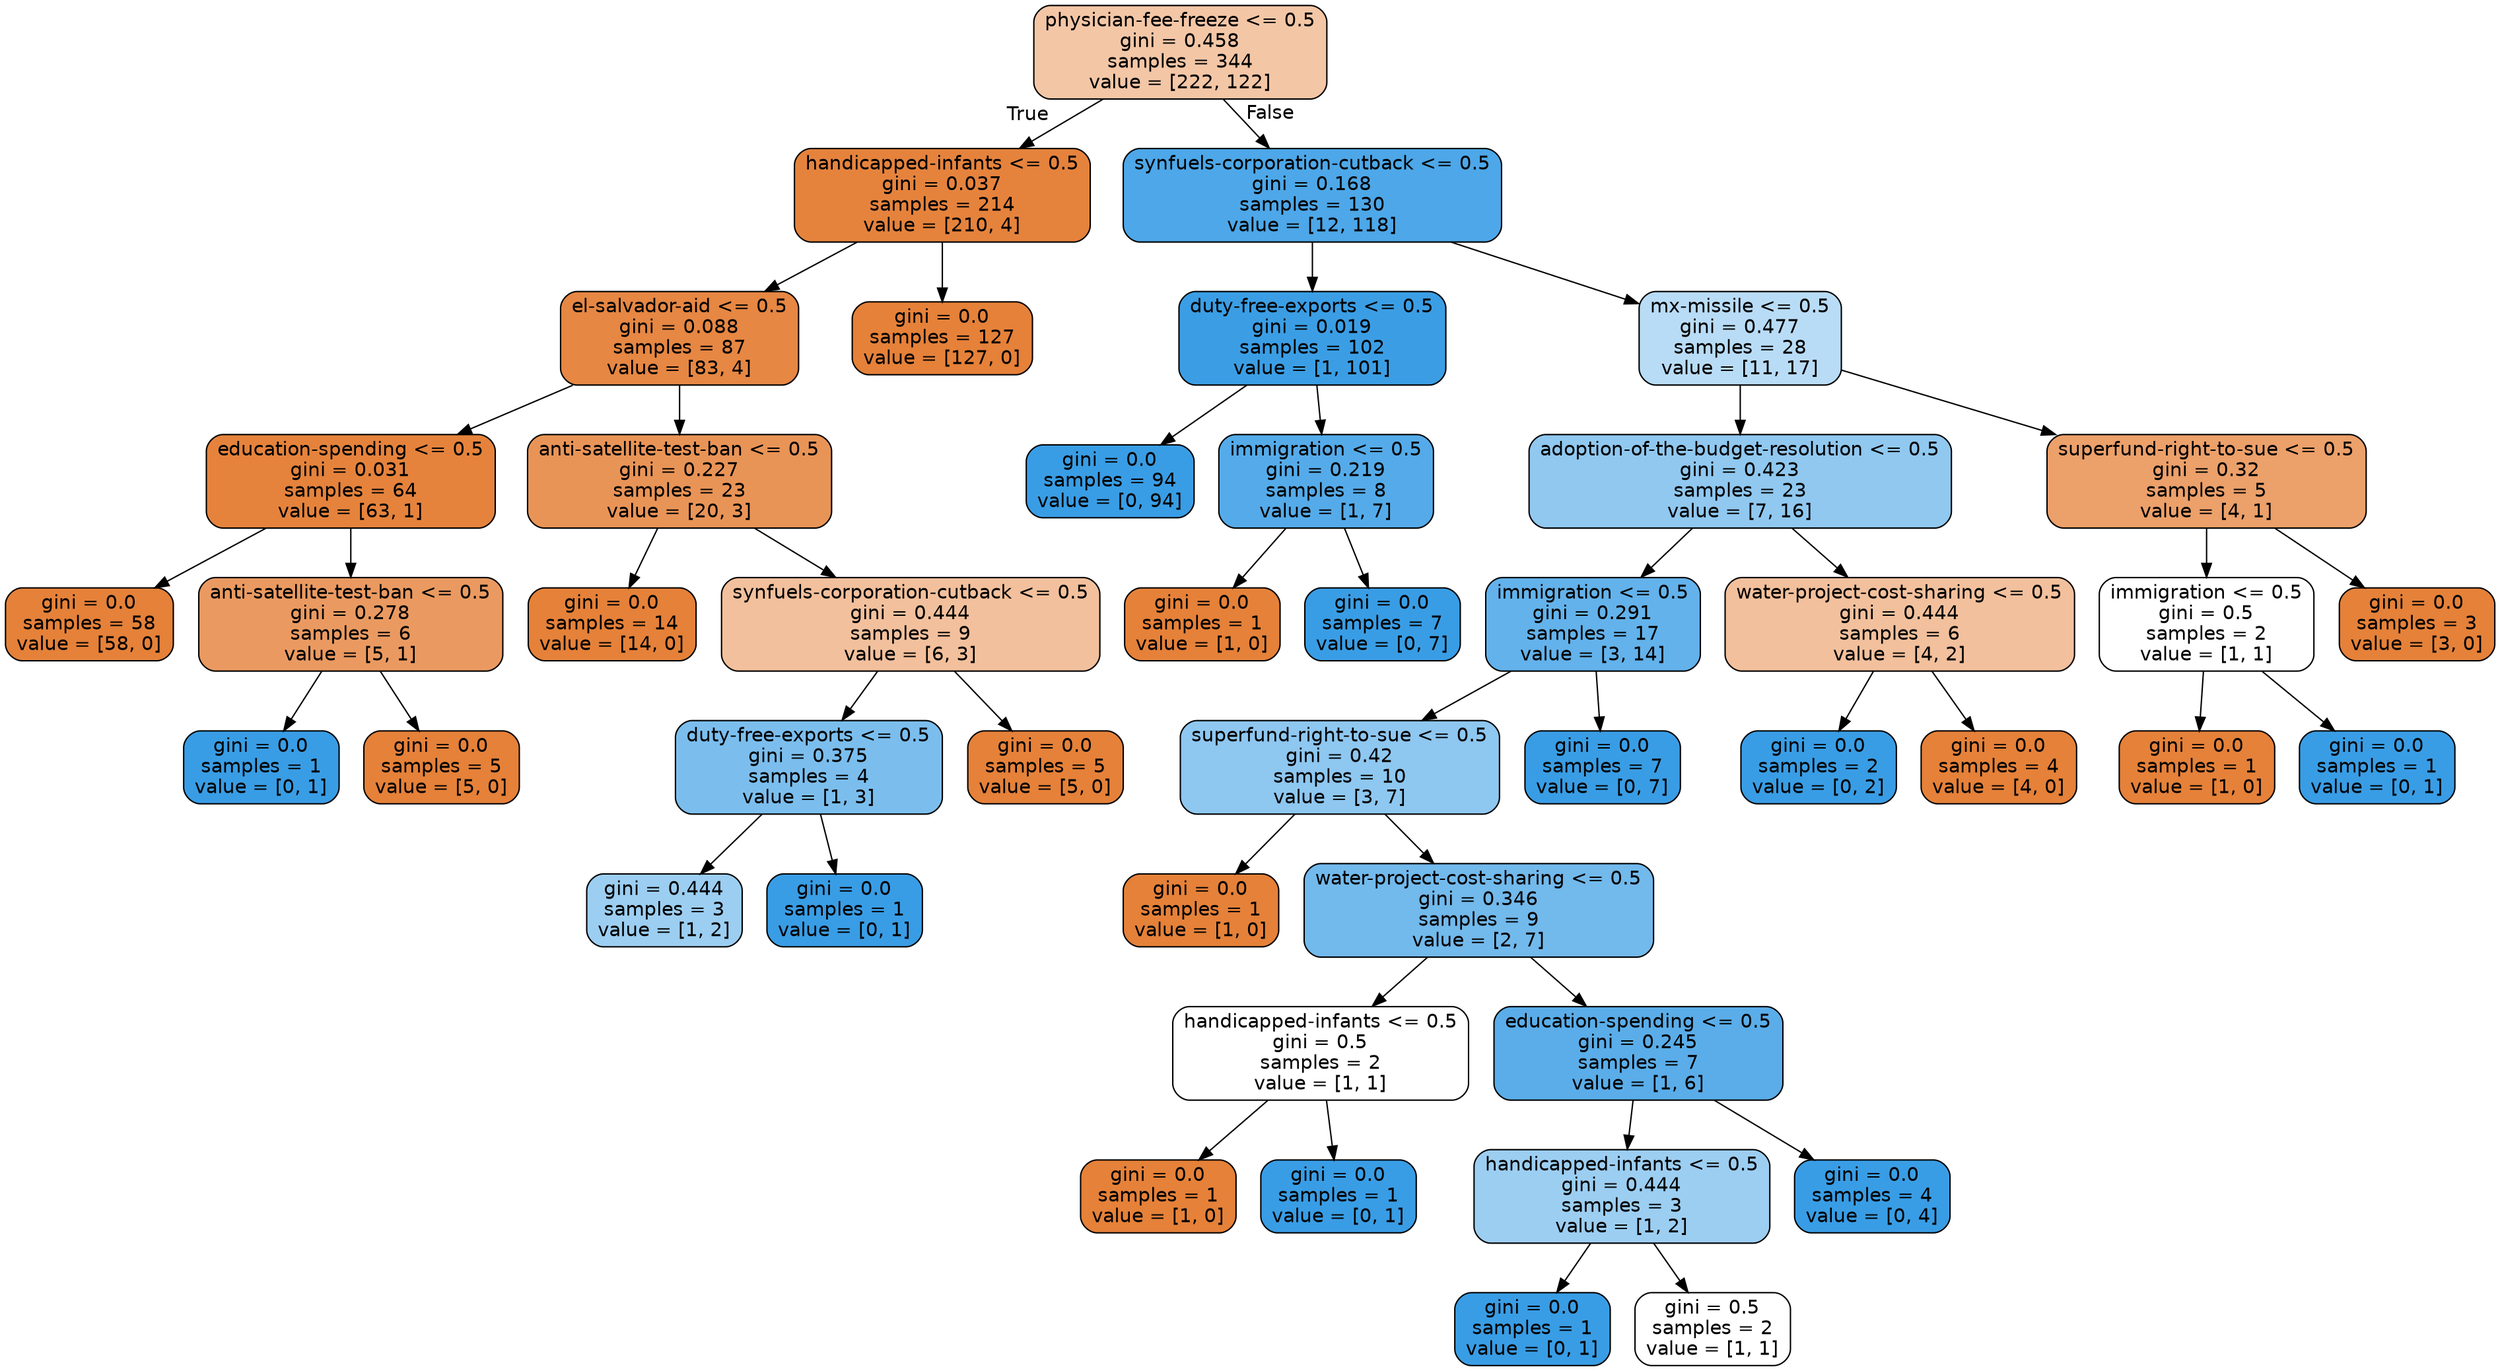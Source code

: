 digraph Tree {
node [shape=box, style="filled, rounded", color="black", fontname="helvetica"] ;
edge [fontname="helvetica"] ;
0 [label="physician-fee-freeze <= 0.5\ngini = 0.458\nsamples = 344\nvalue = [222, 122]", fillcolor="#f3c6a6"] ;
1 [label="handicapped-infants <= 0.5\ngini = 0.037\nsamples = 214\nvalue = [210, 4]", fillcolor="#e5833d"] ;
0 -> 1 [labeldistance=2.5, labelangle=45, headlabel="True"] ;
2 [label="el-salvador-aid <= 0.5\ngini = 0.088\nsamples = 87\nvalue = [83, 4]", fillcolor="#e68743"] ;
1 -> 2 ;
3 [label="education-spending <= 0.5\ngini = 0.031\nsamples = 64\nvalue = [63, 1]", fillcolor="#e5833c"] ;
2 -> 3 ;
4 [label="gini = 0.0\nsamples = 58\nvalue = [58, 0]", fillcolor="#e58139"] ;
3 -> 4 ;
5 [label="anti-satellite-test-ban <= 0.5\ngini = 0.278\nsamples = 6\nvalue = [5, 1]", fillcolor="#ea9a61"] ;
3 -> 5 ;
6 [label="gini = 0.0\nsamples = 1\nvalue = [0, 1]", fillcolor="#399de5"] ;
5 -> 6 ;
7 [label="gini = 0.0\nsamples = 5\nvalue = [5, 0]", fillcolor="#e58139"] ;
5 -> 7 ;
8 [label="anti-satellite-test-ban <= 0.5\ngini = 0.227\nsamples = 23\nvalue = [20, 3]", fillcolor="#e99457"] ;
2 -> 8 ;
9 [label="gini = 0.0\nsamples = 14\nvalue = [14, 0]", fillcolor="#e58139"] ;
8 -> 9 ;
10 [label="synfuels-corporation-cutback <= 0.5\ngini = 0.444\nsamples = 9\nvalue = [6, 3]", fillcolor="#f2c09c"] ;
8 -> 10 ;
11 [label="duty-free-exports <= 0.5\ngini = 0.375\nsamples = 4\nvalue = [1, 3]", fillcolor="#7bbeee"] ;
10 -> 11 ;
12 [label="gini = 0.444\nsamples = 3\nvalue = [1, 2]", fillcolor="#9ccef2"] ;
11 -> 12 ;
13 [label="gini = 0.0\nsamples = 1\nvalue = [0, 1]", fillcolor="#399de5"] ;
11 -> 13 ;
14 [label="gini = 0.0\nsamples = 5\nvalue = [5, 0]", fillcolor="#e58139"] ;
10 -> 14 ;
15 [label="gini = 0.0\nsamples = 127\nvalue = [127, 0]", fillcolor="#e58139"] ;
1 -> 15 ;
16 [label="synfuels-corporation-cutback <= 0.5\ngini = 0.168\nsamples = 130\nvalue = [12, 118]", fillcolor="#4da7e8"] ;
0 -> 16 [labeldistance=2.5, labelangle=-45, headlabel="False"] ;
17 [label="duty-free-exports <= 0.5\ngini = 0.019\nsamples = 102\nvalue = [1, 101]", fillcolor="#3b9ee5"] ;
16 -> 17 ;
18 [label="gini = 0.0\nsamples = 94\nvalue = [0, 94]", fillcolor="#399de5"] ;
17 -> 18 ;
19 [label="immigration <= 0.5\ngini = 0.219\nsamples = 8\nvalue = [1, 7]", fillcolor="#55abe9"] ;
17 -> 19 ;
20 [label="gini = 0.0\nsamples = 1\nvalue = [1, 0]", fillcolor="#e58139"] ;
19 -> 20 ;
21 [label="gini = 0.0\nsamples = 7\nvalue = [0, 7]", fillcolor="#399de5"] ;
19 -> 21 ;
22 [label="mx-missile <= 0.5\ngini = 0.477\nsamples = 28\nvalue = [11, 17]", fillcolor="#b9dcf6"] ;
16 -> 22 ;
23 [label="adoption-of-the-budget-resolution <= 0.5\ngini = 0.423\nsamples = 23\nvalue = [7, 16]", fillcolor="#90c8f0"] ;
22 -> 23 ;
24 [label="immigration <= 0.5\ngini = 0.291\nsamples = 17\nvalue = [3, 14]", fillcolor="#63b2eb"] ;
23 -> 24 ;
25 [label="superfund-right-to-sue <= 0.5\ngini = 0.42\nsamples = 10\nvalue = [3, 7]", fillcolor="#8ec7f0"] ;
24 -> 25 ;
26 [label="gini = 0.0\nsamples = 1\nvalue = [1, 0]", fillcolor="#e58139"] ;
25 -> 26 ;
27 [label="water-project-cost-sharing <= 0.5\ngini = 0.346\nsamples = 9\nvalue = [2, 7]", fillcolor="#72b9ec"] ;
25 -> 27 ;
28 [label="handicapped-infants <= 0.5\ngini = 0.5\nsamples = 2\nvalue = [1, 1]", fillcolor="#ffffff"] ;
27 -> 28 ;
29 [label="gini = 0.0\nsamples = 1\nvalue = [1, 0]", fillcolor="#e58139"] ;
28 -> 29 ;
30 [label="gini = 0.0\nsamples = 1\nvalue = [0, 1]", fillcolor="#399de5"] ;
28 -> 30 ;
31 [label="education-spending <= 0.5\ngini = 0.245\nsamples = 7\nvalue = [1, 6]", fillcolor="#5aade9"] ;
27 -> 31 ;
32 [label="handicapped-infants <= 0.5\ngini = 0.444\nsamples = 3\nvalue = [1, 2]", fillcolor="#9ccef2"] ;
31 -> 32 ;
33 [label="gini = 0.0\nsamples = 1\nvalue = [0, 1]", fillcolor="#399de5"] ;
32 -> 33 ;
34 [label="gini = 0.5\nsamples = 2\nvalue = [1, 1]", fillcolor="#ffffff"] ;
32 -> 34 ;
35 [label="gini = 0.0\nsamples = 4\nvalue = [0, 4]", fillcolor="#399de5"] ;
31 -> 35 ;
36 [label="gini = 0.0\nsamples = 7\nvalue = [0, 7]", fillcolor="#399de5"] ;
24 -> 36 ;
37 [label="water-project-cost-sharing <= 0.5\ngini = 0.444\nsamples = 6\nvalue = [4, 2]", fillcolor="#f2c09c"] ;
23 -> 37 ;
38 [label="gini = 0.0\nsamples = 2\nvalue = [0, 2]", fillcolor="#399de5"] ;
37 -> 38 ;
39 [label="gini = 0.0\nsamples = 4\nvalue = [4, 0]", fillcolor="#e58139"] ;
37 -> 39 ;
40 [label="superfund-right-to-sue <= 0.5\ngini = 0.32\nsamples = 5\nvalue = [4, 1]", fillcolor="#eca06a"] ;
22 -> 40 ;
41 [label="immigration <= 0.5\ngini = 0.5\nsamples = 2\nvalue = [1, 1]", fillcolor="#ffffff"] ;
40 -> 41 ;
42 [label="gini = 0.0\nsamples = 1\nvalue = [1, 0]", fillcolor="#e58139"] ;
41 -> 42 ;
43 [label="gini = 0.0\nsamples = 1\nvalue = [0, 1]", fillcolor="#399de5"] ;
41 -> 43 ;
44 [label="gini = 0.0\nsamples = 3\nvalue = [3, 0]", fillcolor="#e58139"] ;
40 -> 44 ;
}